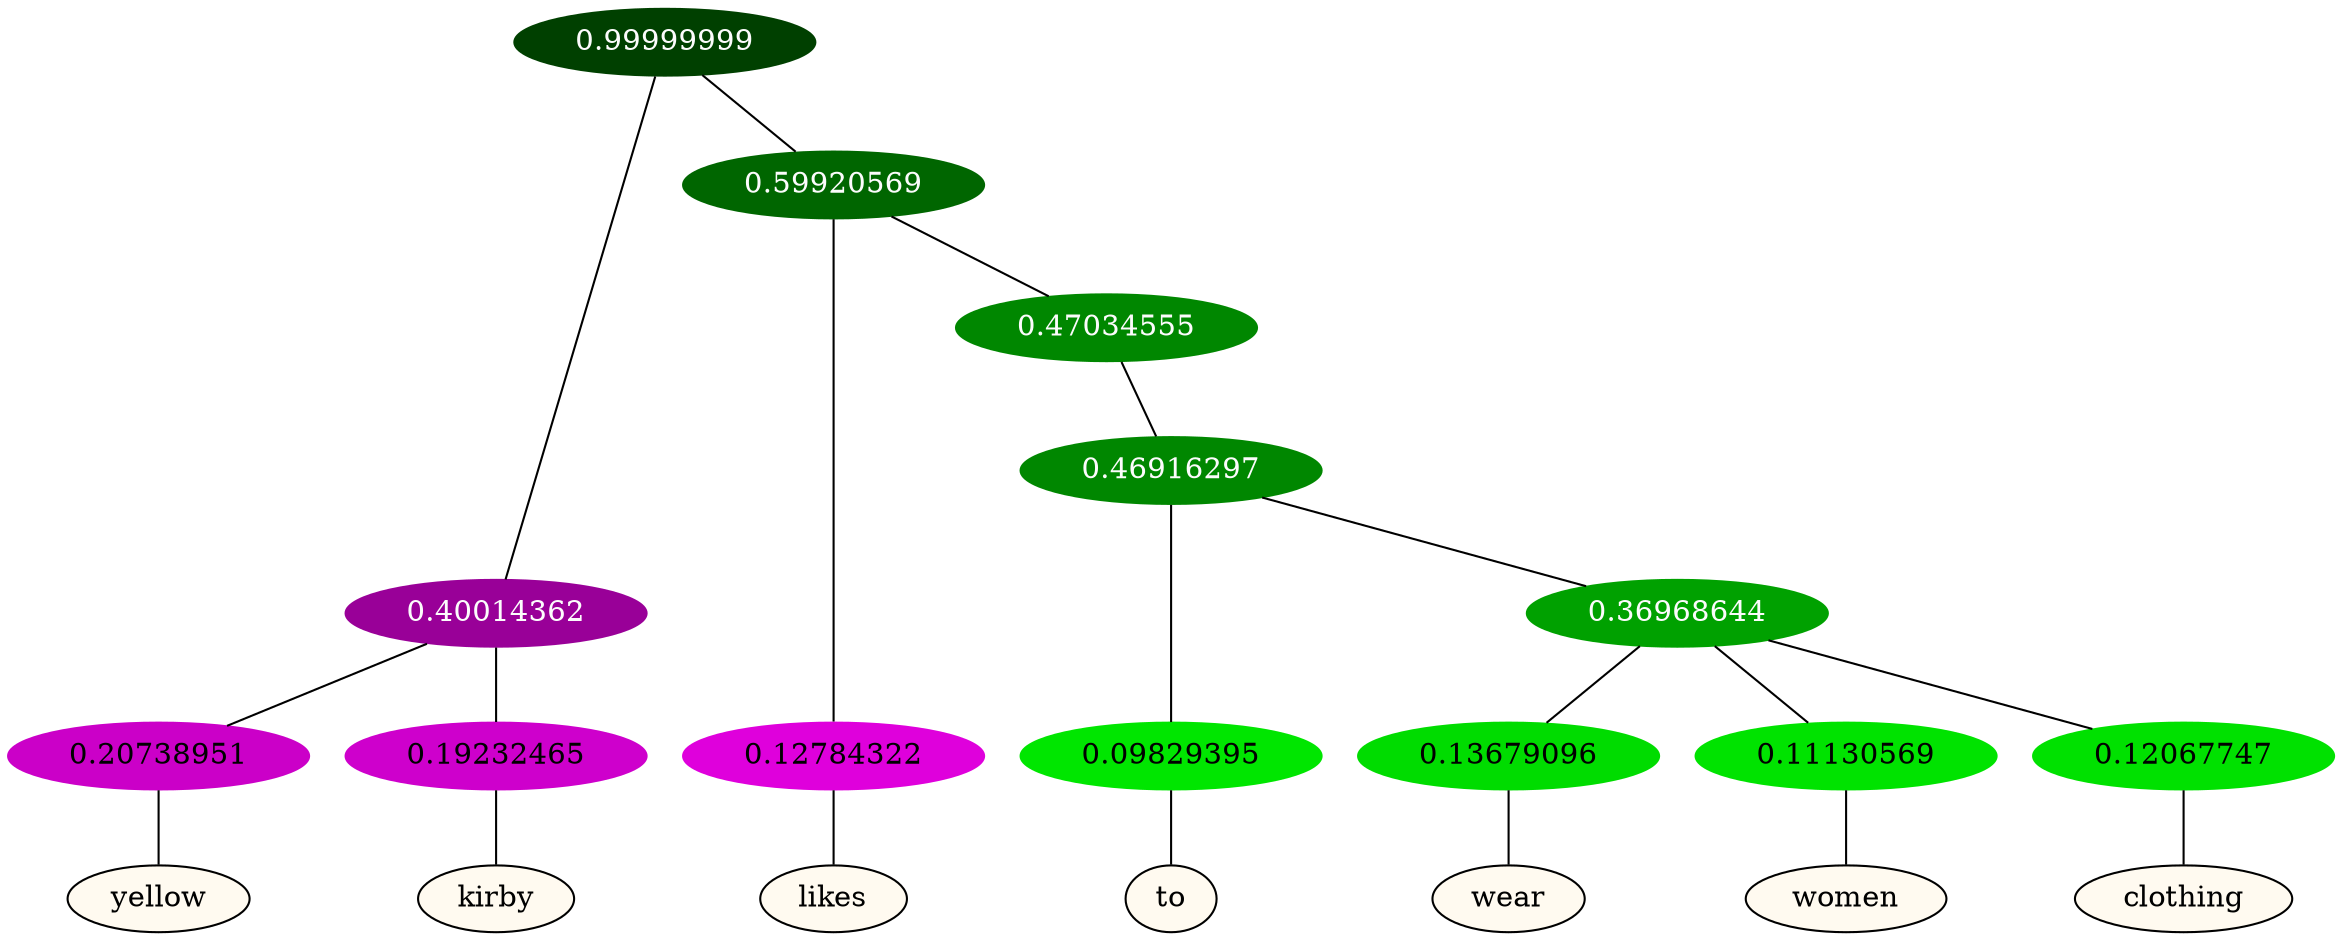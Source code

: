 graph {
	node [format=png height=0.15 nodesep=0.001 ordering=out overlap=prism overlap_scaling=0.01 ranksep=0.001 ratio=0.2 style=filled width=0.15]
	{
		rank=same
		a_w_3 [label=yellow color=black fillcolor=floralwhite style="filled,solid"]
		a_w_4 [label=kirby color=black fillcolor=floralwhite style="filled,solid"]
		a_w_5 [label=likes color=black fillcolor=floralwhite style="filled,solid"]
		a_w_8 [label=to color=black fillcolor=floralwhite style="filled,solid"]
		a_w_10 [label=wear color=black fillcolor=floralwhite style="filled,solid"]
		a_w_11 [label=women color=black fillcolor=floralwhite style="filled,solid"]
		a_w_12 [label=clothing color=black fillcolor=floralwhite style="filled,solid"]
	}
	a_n_3 -- a_w_3
	a_n_4 -- a_w_4
	a_n_5 -- a_w_5
	a_n_8 -- a_w_8
	a_n_10 -- a_w_10
	a_n_11 -- a_w_11
	a_n_12 -- a_w_12
	{
		rank=same
		a_n_3 [label=0.20738951 color="0.835 1.000 0.793" fontcolor=black]
		a_n_4 [label=0.19232465 color="0.835 1.000 0.808" fontcolor=black]
		a_n_5 [label=0.12784322 color="0.835 1.000 0.872" fontcolor=black]
		a_n_8 [label=0.09829395 color="0.334 1.000 0.902" fontcolor=black]
		a_n_10 [label=0.13679096 color="0.334 1.000 0.863" fontcolor=black]
		a_n_11 [label=0.11130569 color="0.334 1.000 0.889" fontcolor=black]
		a_n_12 [label=0.12067747 color="0.334 1.000 0.879" fontcolor=black]
	}
	a_n_0 [label=0.99999999 color="0.334 1.000 0.250" fontcolor=grey99]
	a_n_1 [label=0.40014362 color="0.835 1.000 0.600" fontcolor=grey99]
	a_n_0 -- a_n_1
	a_n_2 [label=0.59920569 color="0.334 1.000 0.401" fontcolor=grey99]
	a_n_0 -- a_n_2
	a_n_1 -- a_n_3
	a_n_1 -- a_n_4
	a_n_2 -- a_n_5
	a_n_6 [label=0.47034555 color="0.334 1.000 0.530" fontcolor=grey99]
	a_n_2 -- a_n_6
	a_n_7 [label=0.46916297 color="0.334 1.000 0.531" fontcolor=grey99]
	a_n_6 -- a_n_7
	a_n_7 -- a_n_8
	a_n_9 [label=0.36968644 color="0.334 1.000 0.630" fontcolor=grey99]
	a_n_7 -- a_n_9
	a_n_9 -- a_n_10
	a_n_9 -- a_n_11
	a_n_9 -- a_n_12
}
